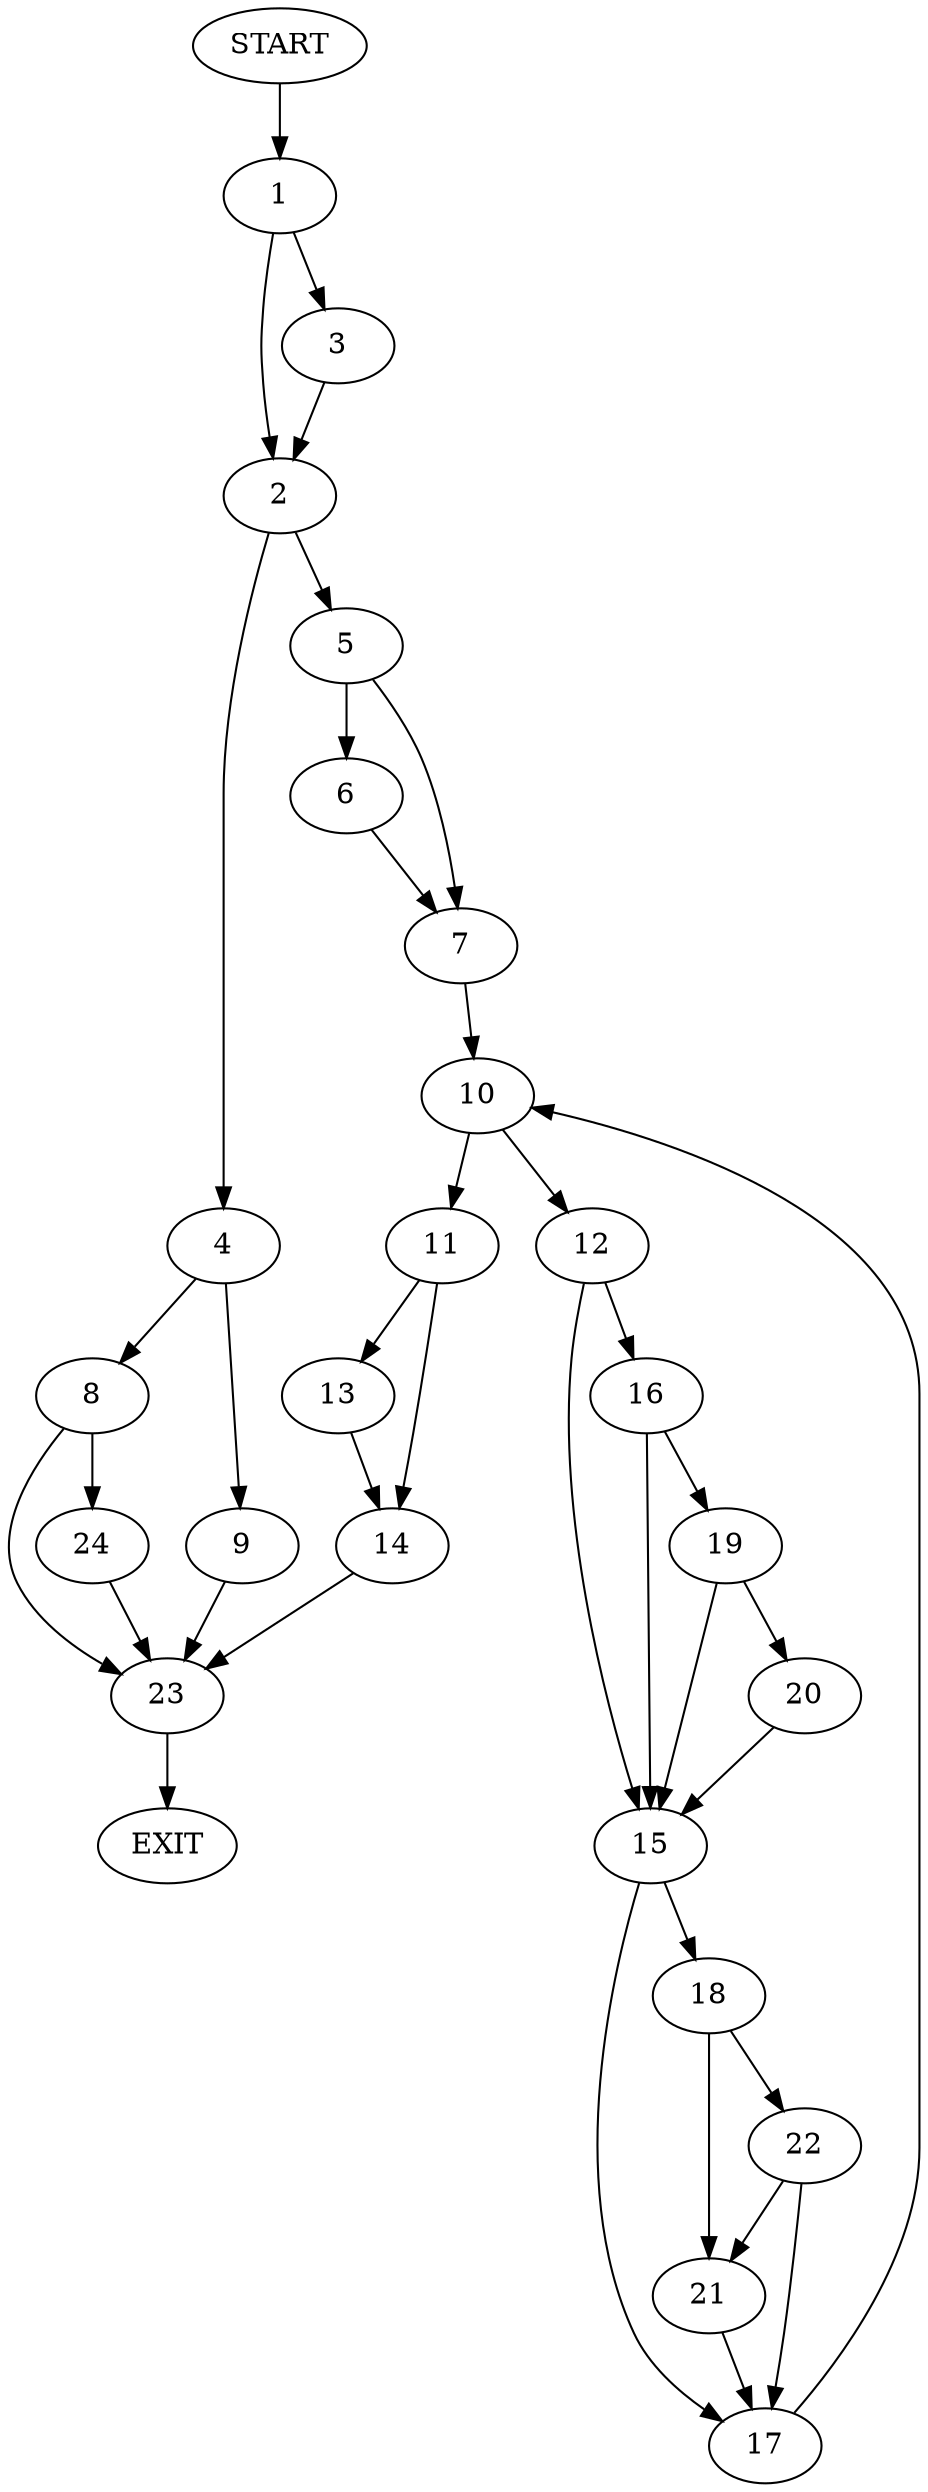 digraph {
0 [label="START"]
25 [label="EXIT"]
0 -> 1
1 -> 2
1 -> 3
2 -> 4
2 -> 5
3 -> 2
5 -> 6
5 -> 7
4 -> 8
4 -> 9
6 -> 7
7 -> 10
10 -> 11
10 -> 12
11 -> 13
11 -> 14
12 -> 15
12 -> 16
15 -> 17
15 -> 18
16 -> 15
16 -> 19
19 -> 15
19 -> 20
20 -> 15
17 -> 10
18 -> 21
18 -> 22
21 -> 17
22 -> 21
22 -> 17
14 -> 23
13 -> 14
23 -> 25
8 -> 23
8 -> 24
9 -> 23
24 -> 23
}
